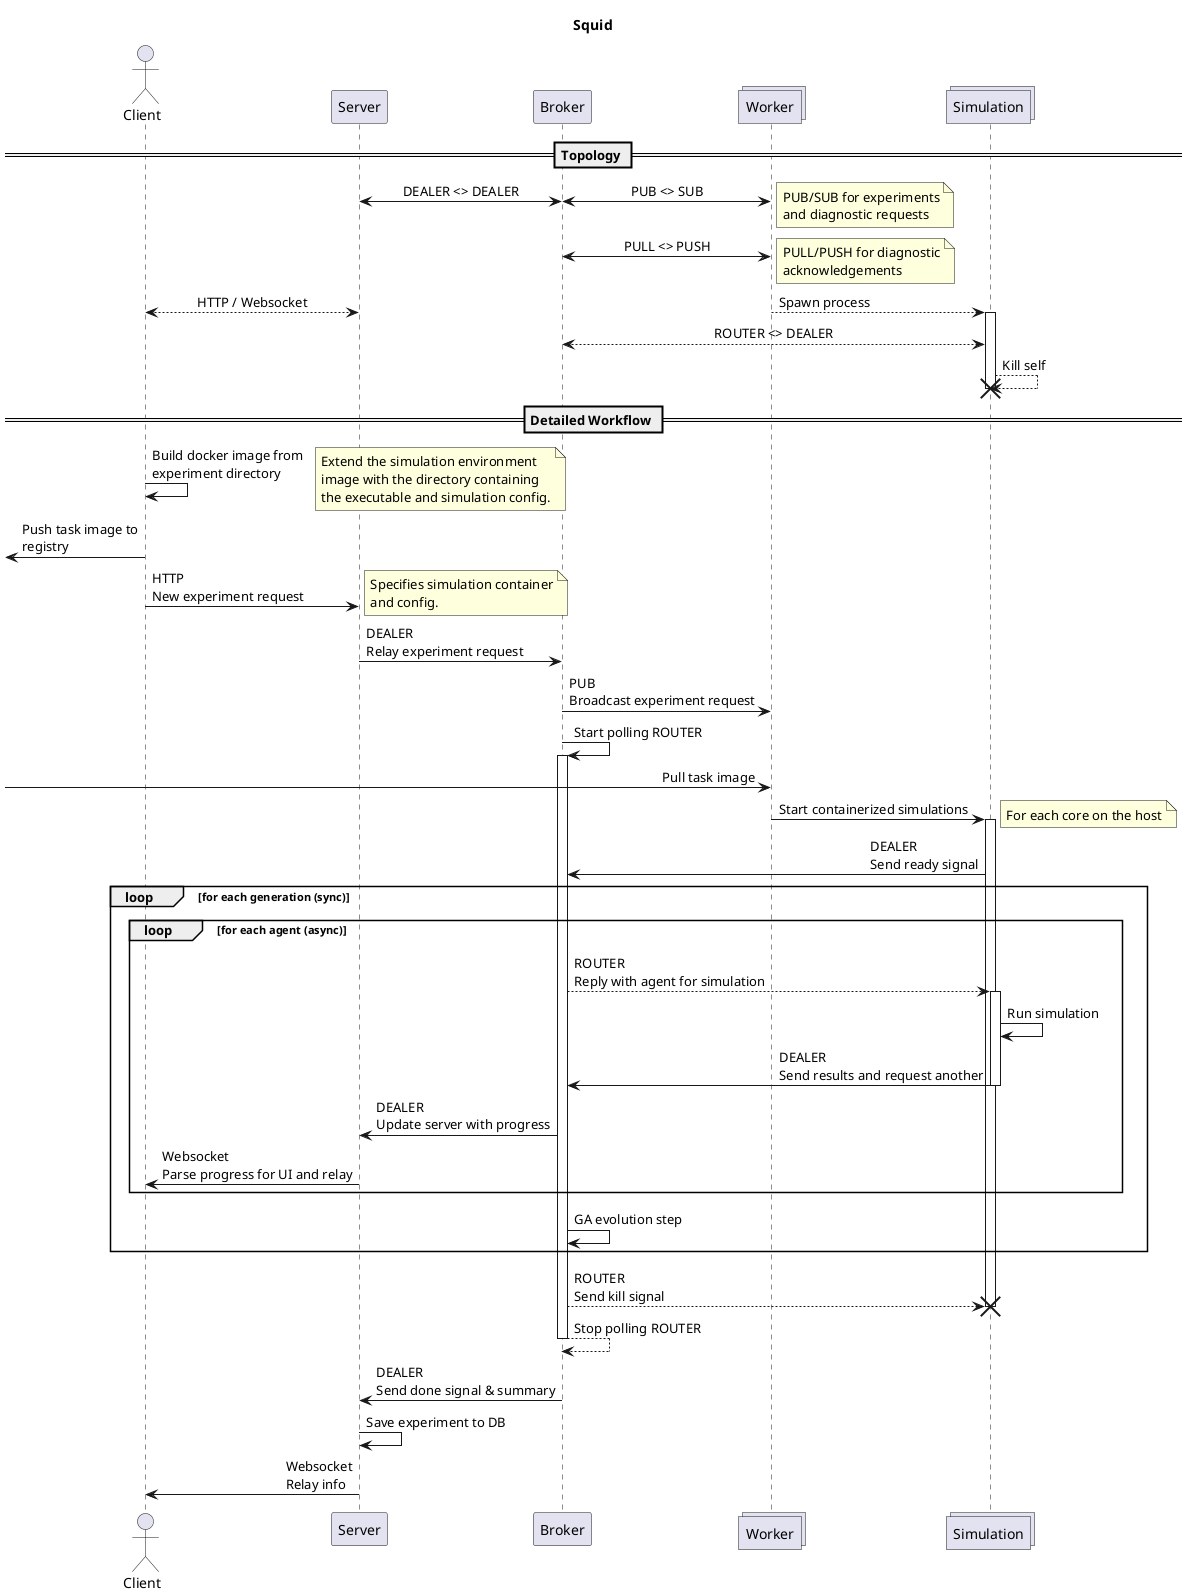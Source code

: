 @startuml Squid
!pragma teoz true
skinparam SequenceMessageAlignment direction

title Squid

actor Client
participant Server
participant Broker
collections Worker
collections Simulation

== Topology ==
Server <-> Broker: DEALER <> DEALER
& Broker <-> Worker: PUB <> SUB
note right: PUB/SUB for experiments\nand diagnostic requests
Broker <-> Worker: PULL <> PUSH
note right: PULL/PUSH for diagnostic\nacknowledgements
Client <--> Server: HTTP / Websocket
& Worker --> Simulation ++ : Spawn process
Broker <--> Simulation: ROUTER <> DEALER
Simulation --> Simulation !! : Kill self

== Detailed Workflow ==
Client -> Client: Build docker image from\nexperiment directory
note right
Extend the simulation environment
image with the directory containing
the executable and simulation config.
end note
[<- Client: Push task image to\nregistry
Client -> Server: HTTP\nNew experiment request
note right: Specifies simulation container\nand config.
Server -> Broker: DEALER\nRelay experiment request

Broker -> Worker: PUB\nBroadcast experiment request
Broker -> Broker ++ : Start polling ROUTER
[-> Worker: Pull task image
Worker -> Simulation ++ : Start containerized simulations
note right: For each core on the host
Simulation -> Broker: DEALER\nSend ready signal

loop for each generation (sync)
  loop for each agent (async)
    Broker --> Simulation ++ : ROUTER\nReply with agent for simulation
    Simulation -> Simulation: Run simulation
    Simulation -> Broker -- : DEALER\nSend results and request another
    Broker -> Server: DEALER\nUpdate server with progress
    Server -> Client: Websocket\nParse progress for UI and relay
  end
  Broker -> Broker: GA evolution step
end

Broker --> Simulation !! : ROUTER\nSend kill signal
Broker --> Broker -- : Stop polling ROUTER
Broker -> Server: DEALER\nSend done signal & summary
Server -> Server: Save experiment to DB
Server -> Client: Websocket\nRelay info

@enduml